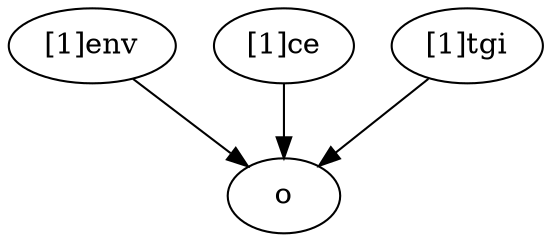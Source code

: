 strict digraph "" {
	"[1]env"	 [complexity=3,
		importance=0.636363488065,
		rank=0.212121162688];
	o	 [complexity=0,
		importance=0.454545232098,
		rank=0.0];
	"[1]env" -> o;
	"[1]ce"	 [complexity=1,
		importance=0.636363488065,
		rank=0.636363488065];
	"[1]ce" -> o;
	"[1]tgi"	 [complexity=3,
		importance=0.636363488065,
		rank=0.212121162688];
	"[1]tgi" -> o;
}
